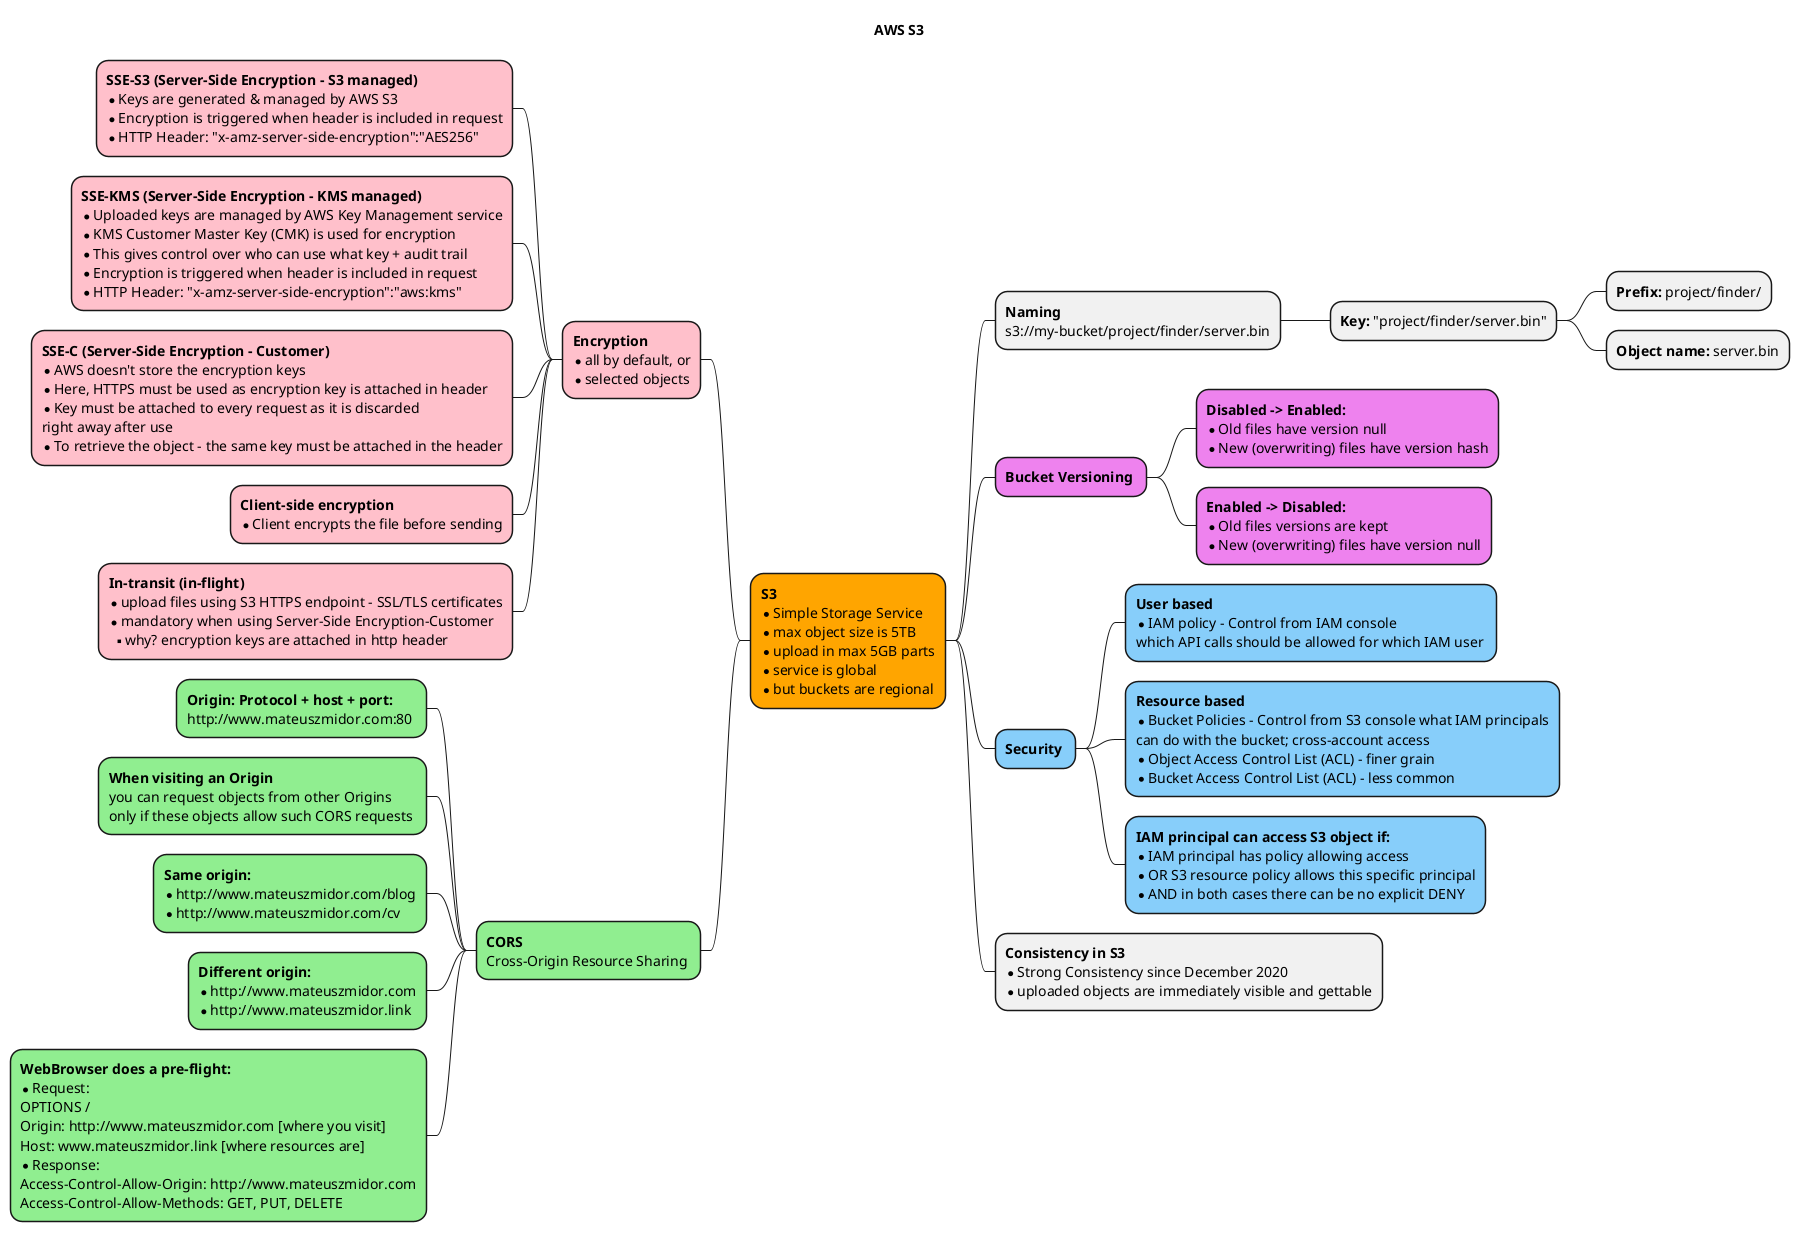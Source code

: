 @startmindmap mindmap

title AWS S3

<style>
mindmapDiagram {
  .encryption {
    BackgroundColor Pink
  }
  .versioning {
    BackgroundColor Violet
  }
  .orange {
    BackgroundColor orange
  }
  .security {
    BackgroundColor LightSkyBlue
  }
  .cors {
    BackgroundColor LightGreen
  }
}
</style>


*[#Orange] <b>S3\n*Simple Storage Service\n*max object size is 5TB\n*upload in max 5GB parts\n*service is global\n*but buckets are regional
 * <b>Naming</b>\ns3://my-bucket/project/finder/server.bin
  * <b>Key:</b> "project/finder/server.bin"
   * <b>Prefix:</b> project/finder/
   * <b>Object name:</b> server.bin
 * <b>Bucket Versioning <<versioning>>
  * <b>Disabled -> Enabled:\n*Old files have version null\n*New (overwriting) files have version hash <<versioning>>
  * <b>Enabled -> Disabled:\n*Old files versions are kept\n*New (overwriting) files have version null <<versioning>>
 * <b>Security <<security>>
  * <b>User based\n*IAM policy - Control from IAM console \nwhich API calls should be allowed for which IAM user <<security>>
  * <b>Resource based\n*Bucket Policies - Control from S3 console what IAM principals\ncan do with the bucket; cross-account access\n*Object Access Control List (ACL) - finer grain\n*Bucket Access Control List (ACL) - less common <<security>>
  * <b>IAM principal can access S3 object if:\n*IAM principal has policy allowing access\n*OR S3 resource policy allows this specific principal\n*AND in both cases there can be no explicit DENY <<security>>
 * <b>Consistency in S3\n*Strong Consistency since December 2020\n*uploaded objects are immediately visible and gettable
left side
 * <b>Encryption\n*all by default, or\n*selected objects <<encryption>>
  * <b>SSE-S3 (Server-Side Encryption - S3 managed)\n*Keys are generated & managed by AWS S3\n*Encryption is triggered when header is included in request\n*HTTP Header: "x-amz-server-side-encryption":"AES256" <<encryption>>
  * <b>SSE-KMS (Server-Side Encryption - KMS managed)\n*Uploaded keys are managed by AWS Key Management service\n*KMS Customer Master Key (CMK) is used for encryption\n*This gives control over who can use what key + audit trail\n*Encryption is triggered when header is included in request\n*HTTP Header: "x-amz-server-side-encryption":"aws:kms"<<encryption>>
  * <b>SSE-C (Server-Side Encryption - Customer)\n*AWS doesn't store the encryption keys\n*Here, HTTPS must be used as encryption key is attached in header\n*Key must be attached to every request as it is discarded\nright away after use\n*To retrieve the object - the same key must be attached in the header  <<encryption>>
  * <b>Client-side encryption\n*Client encrypts the file before sending <<encryption>>
  * <b>In-transit (in-flight)\n*upload files using S3 HTTPS endpoint - SSL/TLS certificates\n*mandatory when using Server-Side Encryption-Customer\n**why? encryption keys are attached in http header<<encryption>>
 * <b>CORS\nCross-Origin Resource Sharing <<cors>>
  * <b>Origin: Protocol + host + port:\nhttp://www.mateuszmidor.com:80 <<cors>>
  * <b>When visiting an Origin\nyou can request objects from other Origins\nonly if these objects allow such CORS requests <<cors>>
  * <b>Same origin:\n*http://www.mateuszmidor.com/blog\n*http://www.mateuszmidor.com/cv <<cors>>
  * <b>Different origin:\n*http://www.mateuszmidor.com\n*http://www.mateuszmidor.link <<cors>>
  * <b>WebBrowser does a pre-flight:\n*Request:\nOPTIONS /\nOrigin: http://www.mateuszmidor.com [where you visit]\nHost: www.mateuszmidor.link [where resources are]\n*Response:\nAccess-Control-Allow-Origin: http://www.mateuszmidor.com\nAccess-Control-Allow-Methods: GET, PUT, DELETE  <<cors>>
@endmindmap